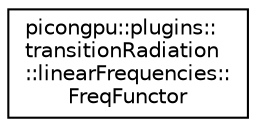digraph "Graphical Class Hierarchy"
{
 // LATEX_PDF_SIZE
  edge [fontname="Helvetica",fontsize="10",labelfontname="Helvetica",labelfontsize="10"];
  node [fontname="Helvetica",fontsize="10",shape=record];
  rankdir="LR";
  Node0 [label="picongpu::plugins::\ltransitionRadiation\l::linearFrequencies::\lFreqFunctor",height=0.2,width=0.4,color="black", fillcolor="white", style="filled",URL="$classpicongpu_1_1plugins_1_1transition_radiation_1_1linear_frequencies_1_1_freq_functor.html",tooltip=" "];
}
